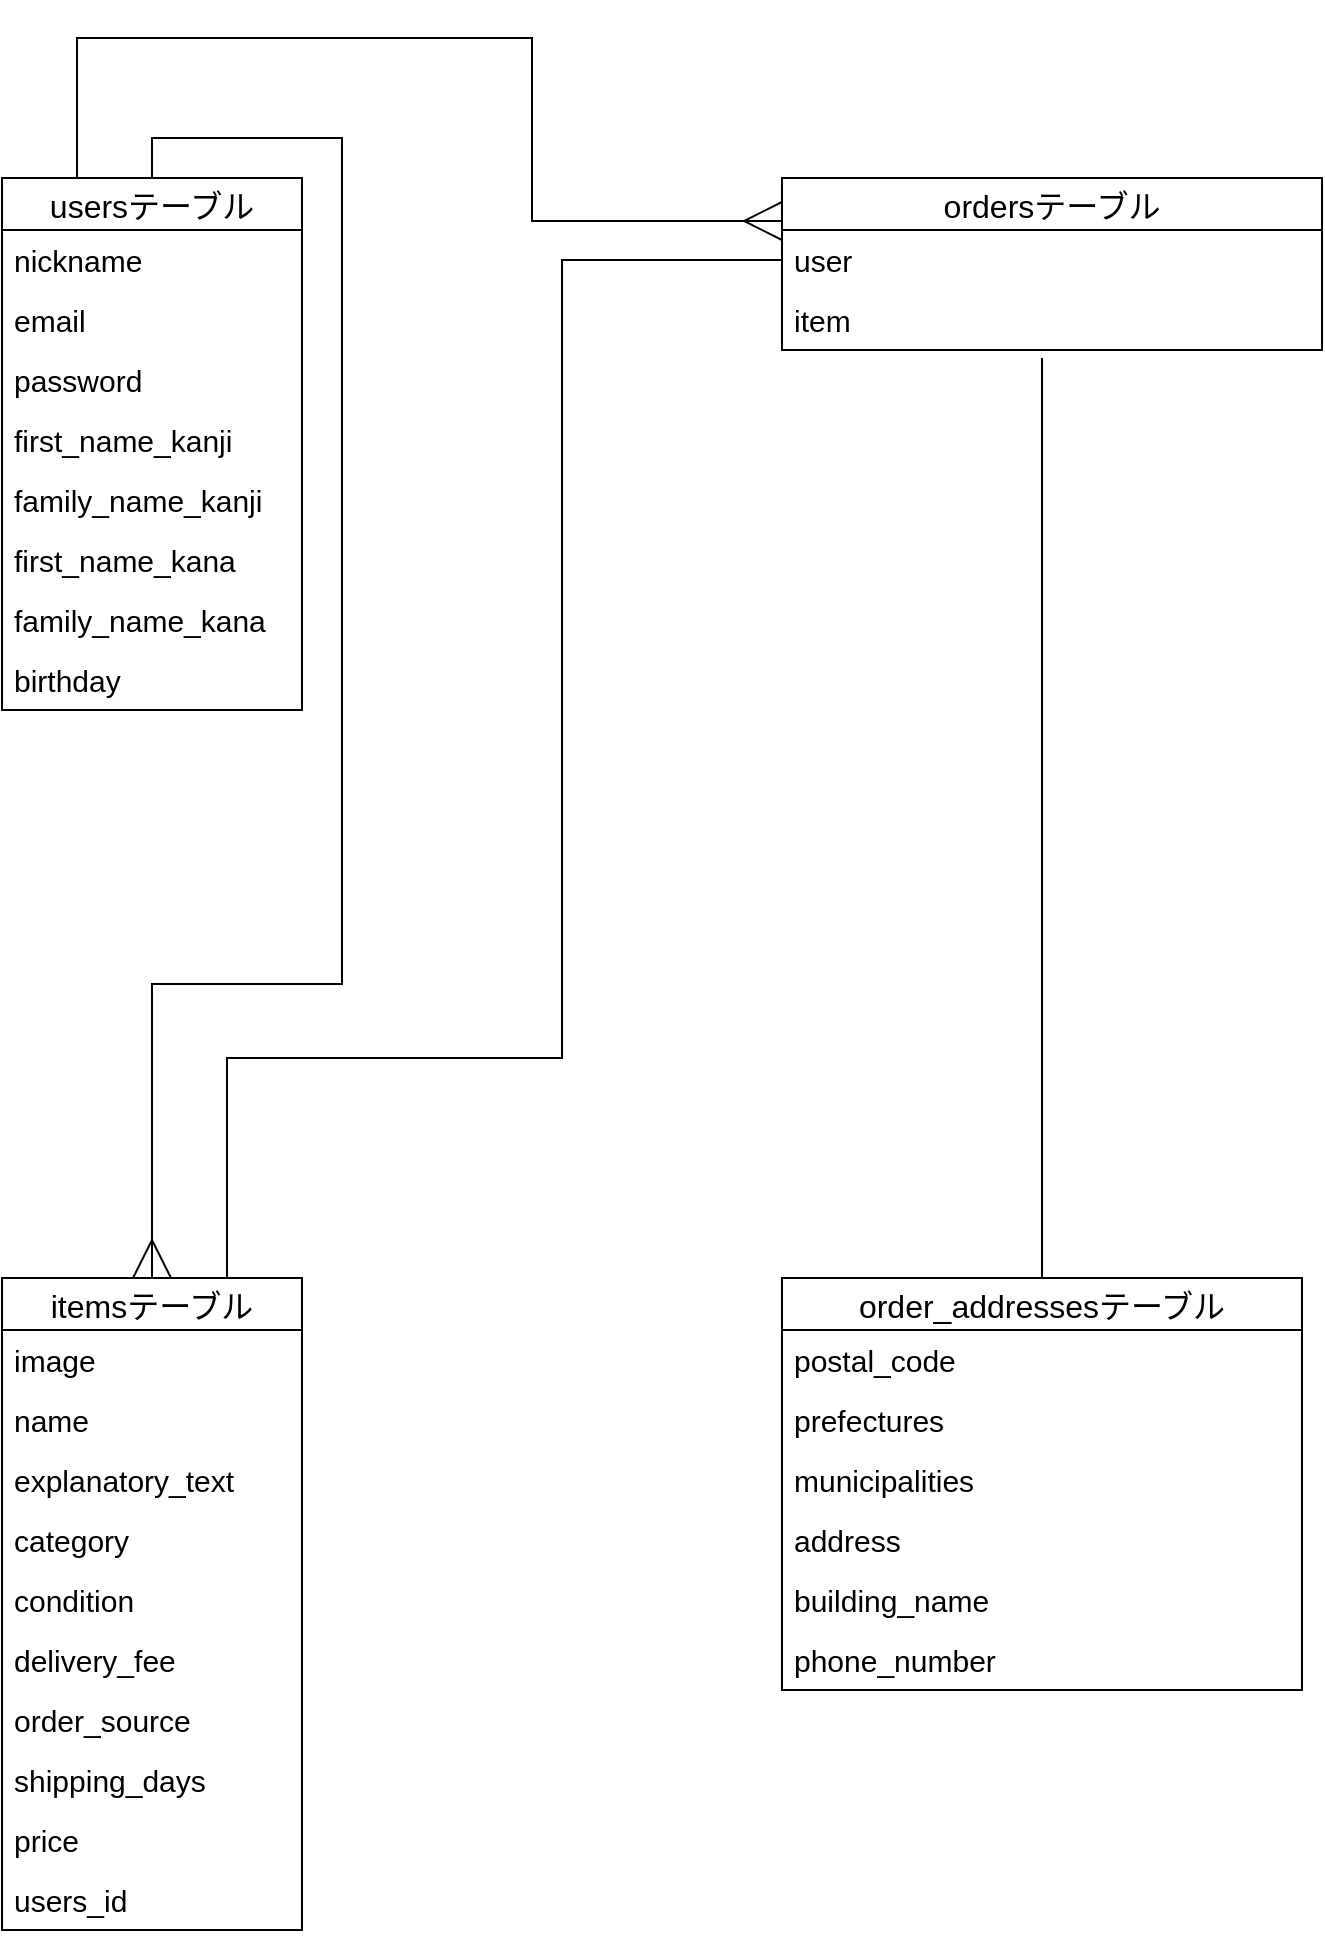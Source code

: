 <mxfile version="13.6.5">
    <diagram id="3l6HpHtXdRMpgjQ_29zr" name="ページ1">
        <mxGraphModel dx="421" dy="851" grid="1" gridSize="10" guides="1" tooltips="1" connect="1" arrows="1" fold="1" page="1" pageScale="1" pageWidth="827" pageHeight="1169" math="0" shadow="0">
            <root>
                <mxCell id="0"/>
                <mxCell id="1" parent="0"/>
                <mxCell id="81" style="edgeStyle=orthogonalEdgeStyle;rounded=0;jumpSize=21;orthogonalLoop=1;jettySize=auto;html=1;exitX=0.75;exitY=0;exitDx=0;exitDy=0;entryX=0;entryY=0.5;entryDx=0;entryDy=0;startArrow=none;startFill=0;startSize=17;endArrow=none;endFill=0;endSize=17;" edge="1" parent="1" source="20" target="75">
                    <mxGeometry relative="1" as="geometry">
                        <Array as="points">
                            <mxPoint x="193" y="690"/>
                            <mxPoint x="360" y="690"/>
                            <mxPoint x="360" y="291"/>
                        </Array>
                    </mxGeometry>
                </mxCell>
                <mxCell id="20" value="itemsテーブル" style="swimlane;fontStyle=0;childLayout=stackLayout;horizontal=1;startSize=26;horizontalStack=0;resizeParent=1;resizeParentMax=0;resizeLast=0;collapsible=1;marginBottom=0;align=center;fontSize=16;" parent="1" vertex="1">
                    <mxGeometry x="80" y="800" width="150" height="326" as="geometry"/>
                </mxCell>
                <mxCell id="22" value="image" style="text;strokeColor=none;fillColor=none;spacingLeft=4;spacingRight=4;overflow=hidden;rotatable=0;points=[[0,0.5],[1,0.5]];portConstraint=eastwest;fontSize=15;" parent="20" vertex="1">
                    <mxGeometry y="26" width="150" height="30" as="geometry"/>
                </mxCell>
                <mxCell id="29" value="name" style="text;strokeColor=none;fillColor=none;spacingLeft=4;spacingRight=4;overflow=hidden;rotatable=0;points=[[0,0.5],[1,0.5]];portConstraint=eastwest;fontSize=15;" parent="20" vertex="1">
                    <mxGeometry y="56" width="150" height="30" as="geometry"/>
                </mxCell>
                <mxCell id="30" value="explanatory_text" style="text;strokeColor=none;fillColor=none;spacingLeft=4;spacingRight=4;overflow=hidden;rotatable=0;points=[[0,0.5],[1,0.5]];portConstraint=eastwest;fontSize=15;" parent="20" vertex="1">
                    <mxGeometry y="86" width="150" height="30" as="geometry"/>
                </mxCell>
                <mxCell id="31" value="category" style="text;strokeColor=none;fillColor=none;spacingLeft=4;spacingRight=4;overflow=hidden;rotatable=0;points=[[0,0.5],[1,0.5]];portConstraint=eastwest;fontSize=15;" parent="20" vertex="1">
                    <mxGeometry y="116" width="150" height="30" as="geometry"/>
                </mxCell>
                <mxCell id="32" value="condition" style="text;strokeColor=none;fillColor=none;spacingLeft=4;spacingRight=4;overflow=hidden;rotatable=0;points=[[0,0.5],[1,0.5]];portConstraint=eastwest;fontSize=15;" parent="20" vertex="1">
                    <mxGeometry y="146" width="150" height="30" as="geometry"/>
                </mxCell>
                <mxCell id="33" value="delivery_fee" style="text;strokeColor=none;fillColor=none;spacingLeft=4;spacingRight=4;overflow=hidden;rotatable=0;points=[[0,0.5],[1,0.5]];portConstraint=eastwest;fontSize=15;" parent="20" vertex="1">
                    <mxGeometry y="176" width="150" height="30" as="geometry"/>
                </mxCell>
                <mxCell id="34" value="order_source" style="text;strokeColor=none;fillColor=none;spacingLeft=4;spacingRight=4;overflow=hidden;rotatable=0;points=[[0,0.5],[1,0.5]];portConstraint=eastwest;fontSize=15;" parent="20" vertex="1">
                    <mxGeometry y="206" width="150" height="30" as="geometry"/>
                </mxCell>
                <mxCell id="35" value="shipping_days" style="text;strokeColor=none;fillColor=none;spacingLeft=4;spacingRight=4;overflow=hidden;rotatable=0;points=[[0,0.5],[1,0.5]];portConstraint=eastwest;fontSize=15;" parent="20" vertex="1">
                    <mxGeometry y="236" width="150" height="30" as="geometry"/>
                </mxCell>
                <mxCell id="36" value="price" style="text;strokeColor=none;fillColor=none;spacingLeft=4;spacingRight=4;overflow=hidden;rotatable=0;points=[[0,0.5],[1,0.5]];portConstraint=eastwest;fontSize=15;" parent="20" vertex="1">
                    <mxGeometry y="266" width="150" height="30" as="geometry"/>
                </mxCell>
                <mxCell id="64" value="users_id" style="text;strokeColor=none;fillColor=none;spacingLeft=4;spacingRight=4;overflow=hidden;rotatable=0;points=[[0,0.5],[1,0.5]];portConstraint=eastwest;fontSize=15;" parent="20" vertex="1">
                    <mxGeometry y="296" width="150" height="30" as="geometry"/>
                </mxCell>
                <mxCell id="80" style="edgeStyle=orthogonalEdgeStyle;rounded=0;orthogonalLoop=1;jettySize=auto;html=1;exitX=0.5;exitY=0;exitDx=0;exitDy=0;entryX=0.5;entryY=0;entryDx=0;entryDy=0;startArrow=none;startFill=0;endArrow=ERmany;endFill=0;jumpSize=21;startSize=17;endSize=17;" edge="1" parent="1" source="2" target="20">
                    <mxGeometry relative="1" as="geometry"/>
                </mxCell>
                <mxCell id="85" style="edgeStyle=orthogonalEdgeStyle;rounded=0;jumpSize=21;orthogonalLoop=1;jettySize=auto;html=1;exitX=0.25;exitY=0;exitDx=0;exitDy=0;entryX=0;entryY=0.25;entryDx=0;entryDy=0;startArrow=none;startFill=0;startSize=17;endArrow=ERmany;endFill=0;endSize=17;" edge="1" parent="1" source="2" target="66">
                    <mxGeometry relative="1" as="geometry">
                        <Array as="points">
                            <mxPoint x="118" y="180"/>
                            <mxPoint x="345" y="180"/>
                            <mxPoint x="345" y="272"/>
                        </Array>
                    </mxGeometry>
                </mxCell>
                <mxCell id="2" value="usersテーブル" style="swimlane;fontStyle=0;childLayout=stackLayout;horizontal=1;startSize=26;horizontalStack=0;resizeParent=1;resizeParentMax=0;resizeLast=0;collapsible=1;marginBottom=0;align=center;fontSize=16;" parent="1" vertex="1">
                    <mxGeometry x="80" y="250" width="150" height="266" as="geometry"/>
                </mxCell>
                <mxCell id="3" value="nickname&#10;" style="text;strokeColor=none;fillColor=none;spacingLeft=4;spacingRight=4;overflow=hidden;rotatable=0;points=[[0,0.5],[1,0.5]];portConstraint=eastwest;fontSize=15;" parent="2" vertex="1">
                    <mxGeometry y="26" width="150" height="30" as="geometry"/>
                </mxCell>
                <mxCell id="4" value="email" style="text;strokeColor=none;fillColor=none;spacingLeft=4;spacingRight=4;overflow=hidden;rotatable=0;points=[[0,0.5],[1,0.5]];portConstraint=eastwest;fontSize=15;" parent="2" vertex="1">
                    <mxGeometry y="56" width="150" height="30" as="geometry"/>
                </mxCell>
                <mxCell id="5" value="password" style="text;strokeColor=none;fillColor=none;spacingLeft=4;spacingRight=4;overflow=hidden;rotatable=0;points=[[0,0.5],[1,0.5]];portConstraint=eastwest;fontSize=15;" parent="2" vertex="1">
                    <mxGeometry y="86" width="150" height="30" as="geometry"/>
                </mxCell>
                <mxCell id="11" value="first_name_kanji" style="text;strokeColor=none;fillColor=none;spacingLeft=4;spacingRight=4;overflow=hidden;rotatable=0;points=[[0,0.5],[1,0.5]];portConstraint=eastwest;fontSize=15;" parent="2" vertex="1">
                    <mxGeometry y="116" width="150" height="30" as="geometry"/>
                </mxCell>
                <mxCell id="12" value="family_name_kanji" style="text;strokeColor=none;fillColor=none;spacingLeft=4;spacingRight=4;overflow=hidden;rotatable=0;points=[[0,0.5],[1,0.5]];portConstraint=eastwest;fontSize=15;" parent="2" vertex="1">
                    <mxGeometry y="146" width="150" height="30" as="geometry"/>
                </mxCell>
                <mxCell id="13" value="first_name_kana" style="text;strokeColor=none;fillColor=none;spacingLeft=4;spacingRight=4;overflow=hidden;rotatable=0;points=[[0,0.5],[1,0.5]];portConstraint=eastwest;fontSize=15;" parent="2" vertex="1">
                    <mxGeometry y="176" width="150" height="30" as="geometry"/>
                </mxCell>
                <mxCell id="14" value="family_name_kana" style="text;strokeColor=none;fillColor=none;spacingLeft=4;spacingRight=4;overflow=hidden;rotatable=0;points=[[0,0.5],[1,0.5]];portConstraint=eastwest;fontSize=15;" parent="2" vertex="1">
                    <mxGeometry y="206" width="150" height="30" as="geometry"/>
                </mxCell>
                <mxCell id="15" value="birthday" style="text;strokeColor=none;fillColor=none;spacingLeft=4;spacingRight=4;overflow=hidden;rotatable=0;points=[[0,0.5],[1,0.5]];portConstraint=eastwest;fontSize=15;" parent="2" vertex="1">
                    <mxGeometry y="236" width="150" height="30" as="geometry"/>
                </mxCell>
                <mxCell id="66" value="ordersテーブル" style="swimlane;fontStyle=0;childLayout=stackLayout;horizontal=1;startSize=26;horizontalStack=0;resizeParent=1;resizeParentMax=0;resizeLast=0;collapsible=1;marginBottom=0;align=center;fontSize=16;" vertex="1" parent="1">
                    <mxGeometry x="470" y="250" width="270" height="86" as="geometry"/>
                </mxCell>
                <mxCell id="75" value="user" style="text;strokeColor=none;fillColor=none;spacingLeft=4;spacingRight=4;overflow=hidden;rotatable=0;points=[[0,0.5],[1,0.5]];portConstraint=eastwest;fontSize=15;" vertex="1" parent="66">
                    <mxGeometry y="26" width="270" height="30" as="geometry"/>
                </mxCell>
                <mxCell id="76" value="item" style="text;strokeColor=none;fillColor=none;spacingLeft=4;spacingRight=4;overflow=hidden;rotatable=0;points=[[0,0.5],[1,0.5]];portConstraint=eastwest;fontSize=15;" vertex="1" parent="66">
                    <mxGeometry y="56" width="270" height="30" as="geometry"/>
                </mxCell>
                <mxCell id="83" style="edgeStyle=orthogonalEdgeStyle;rounded=0;jumpSize=21;orthogonalLoop=1;jettySize=auto;html=1;exitX=0.5;exitY=0;exitDx=0;exitDy=0;startArrow=none;startFill=0;startSize=17;endArrow=none;endFill=0;endSize=17;" edge="1" parent="1" source="37">
                    <mxGeometry relative="1" as="geometry">
                        <mxPoint x="600" y="340" as="targetPoint"/>
                    </mxGeometry>
                </mxCell>
                <mxCell id="37" value="order_addressesテーブル" style="swimlane;fontStyle=0;childLayout=stackLayout;horizontal=1;startSize=26;horizontalStack=0;resizeParent=1;resizeParentMax=0;resizeLast=0;collapsible=1;marginBottom=0;align=center;fontSize=16;" parent="1" vertex="1">
                    <mxGeometry x="470" y="800" width="260" height="206" as="geometry"/>
                </mxCell>
                <mxCell id="49" value="postal_code" style="text;strokeColor=none;fillColor=none;spacingLeft=4;spacingRight=4;overflow=hidden;rotatable=0;points=[[0,0.5],[1,0.5]];portConstraint=eastwest;fontSize=15;" parent="37" vertex="1">
                    <mxGeometry y="26" width="260" height="30" as="geometry"/>
                </mxCell>
                <mxCell id="50" value="prefectures" style="text;strokeColor=none;fillColor=none;spacingLeft=4;spacingRight=4;overflow=hidden;rotatable=0;points=[[0,0.5],[1,0.5]];portConstraint=eastwest;fontSize=15;" parent="37" vertex="1">
                    <mxGeometry y="56" width="260" height="30" as="geometry"/>
                </mxCell>
                <mxCell id="51" value="municipalities" style="text;strokeColor=none;fillColor=none;spacingLeft=4;spacingRight=4;overflow=hidden;rotatable=0;points=[[0,0.5],[1,0.5]];portConstraint=eastwest;fontSize=15;" parent="37" vertex="1">
                    <mxGeometry y="86" width="260" height="30" as="geometry"/>
                </mxCell>
                <mxCell id="53" value="address" style="text;strokeColor=none;fillColor=none;spacingLeft=4;spacingRight=4;overflow=hidden;rotatable=0;points=[[0,0.5],[1,0.5]];portConstraint=eastwest;fontSize=15;" parent="37" vertex="1">
                    <mxGeometry y="116" width="260" height="30" as="geometry"/>
                </mxCell>
                <mxCell id="54" value="building_name" style="text;strokeColor=none;fillColor=none;spacingLeft=4;spacingRight=4;overflow=hidden;rotatable=0;points=[[0,0.5],[1,0.5]];portConstraint=eastwest;fontSize=15;" parent="37" vertex="1">
                    <mxGeometry y="146" width="260" height="30" as="geometry"/>
                </mxCell>
                <mxCell id="55" value="phone_number" style="text;strokeColor=none;fillColor=none;spacingLeft=4;spacingRight=4;overflow=hidden;rotatable=0;points=[[0,0.5],[1,0.5]];portConstraint=eastwest;fontSize=15;" parent="37" vertex="1">
                    <mxGeometry y="176" width="260" height="30" as="geometry"/>
                </mxCell>
            </root>
        </mxGraphModel>
    </diagram>
</mxfile>